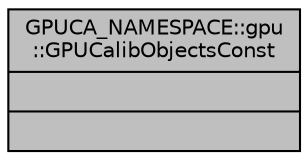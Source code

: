 digraph "GPUCA_NAMESPACE::gpu::GPUCalibObjectsConst"
{
 // INTERACTIVE_SVG=YES
  bgcolor="transparent";
  edge [fontname="Helvetica",fontsize="10",labelfontname="Helvetica",labelfontsize="10"];
  node [fontname="Helvetica",fontsize="10",shape=record];
  Node1 [label="{GPUCA_NAMESPACE::gpu\l::GPUCalibObjectsConst\n||}",height=0.2,width=0.4,color="black", fillcolor="grey75", style="filled", fontcolor="black"];
}
